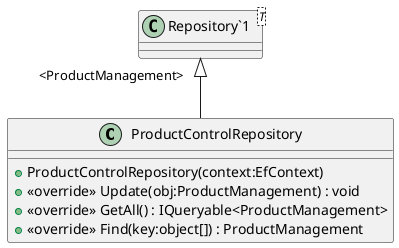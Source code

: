 @startuml
class ProductControlRepository {
    + ProductControlRepository(context:EfContext)
    + <<override>> Update(obj:ProductManagement) : void
    + <<override>> GetAll() : IQueryable<ProductManagement>
    + <<override>> Find(key:object[]) : ProductManagement
}
class "Repository`1"<T> {
}
"Repository`1" "<ProductManagement>" <|-- ProductControlRepository
@enduml
